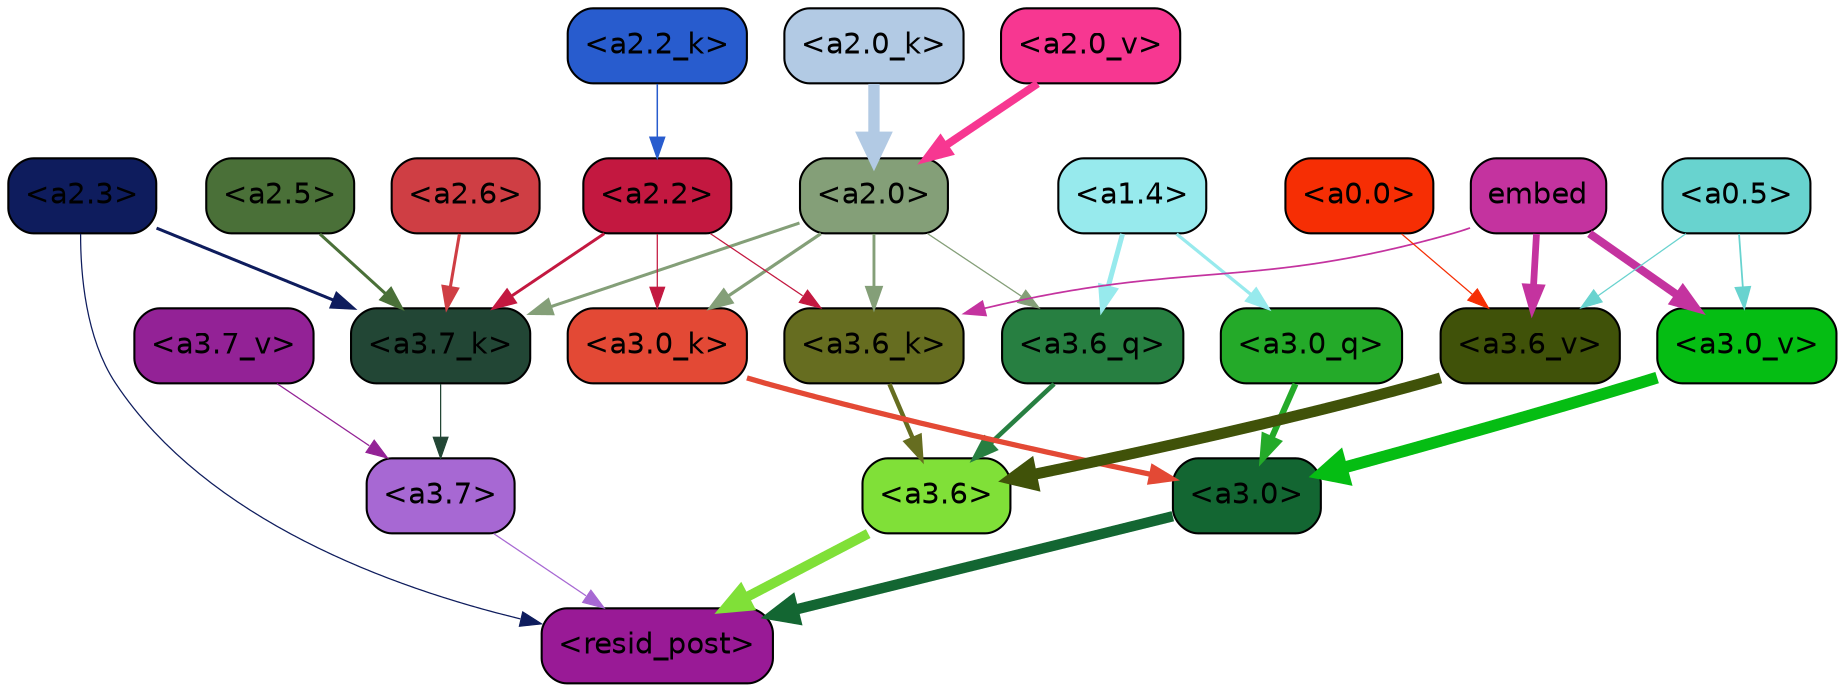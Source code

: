 strict digraph "" {
	graph [bgcolor=transparent,
		layout=dot,
		overlap=false,
		splines=true
	];
	"<a3.7>"	[color=black,
		fillcolor="#a768d3",
		fontname=Helvetica,
		shape=box,
		style="filled, rounded"];
	"<resid_post>"	[color=black,
		fillcolor="#991a96",
		fontname=Helvetica,
		shape=box,
		style="filled, rounded"];
	"<a3.7>" -> "<resid_post>"	[color="#a768d3",
		penwidth=0.6];
	"<a3.6>"	[color=black,
		fillcolor="#80e038",
		fontname=Helvetica,
		shape=box,
		style="filled, rounded"];
	"<a3.6>" -> "<resid_post>"	[color="#80e038",
		penwidth=4.749041676521301];
	"<a3.0>"	[color=black,
		fillcolor="#136632",
		fontname=Helvetica,
		shape=box,
		style="filled, rounded"];
	"<a3.0>" -> "<resid_post>"	[color="#136632",
		penwidth=5.004215121269226];
	"<a2.3>"	[color=black,
		fillcolor="#0e1c5d",
		fontname=Helvetica,
		shape=box,
		style="filled, rounded"];
	"<a2.3>" -> "<resid_post>"	[color="#0e1c5d",
		penwidth=0.6];
	"<a3.7_k>"	[color=black,
		fillcolor="#224635",
		fontname=Helvetica,
		shape=box,
		style="filled, rounded"];
	"<a2.3>" -> "<a3.7_k>"	[color="#0e1c5d",
		penwidth=1.4559586644172668];
	"<a3.6_q>"	[color=black,
		fillcolor="#277f41",
		fontname=Helvetica,
		shape=box,
		style="filled, rounded"];
	"<a3.6_q>" -> "<a3.6>"	[color="#277f41",
		penwidth=2.199681341648102];
	"<a3.0_q>"	[color=black,
		fillcolor="#24aa29",
		fontname=Helvetica,
		shape=box,
		style="filled, rounded"];
	"<a3.0_q>" -> "<a3.0>"	[color="#24aa29",
		penwidth=2.9459195733070374];
	"<a3.7_k>" -> "<a3.7>"	[color="#224635",
		penwidth=0.6];
	"<a3.6_k>"	[color=black,
		fillcolor="#666d20",
		fontname=Helvetica,
		shape=box,
		style="filled, rounded"];
	"<a3.6_k>" -> "<a3.6>"	[color="#666d20",
		penwidth=2.13908451795578];
	"<a3.0_k>"	[color=black,
		fillcolor="#e34935",
		fontname=Helvetica,
		shape=box,
		style="filled, rounded"];
	"<a3.0_k>" -> "<a3.0>"	[color="#e34935",
		penwidth=2.520303964614868];
	"<a3.7_v>"	[color=black,
		fillcolor="#932296",
		fontname=Helvetica,
		shape=box,
		style="filled, rounded"];
	"<a3.7_v>" -> "<a3.7>"	[color="#932296",
		penwidth=0.6];
	"<a3.6_v>"	[color=black,
		fillcolor="#405209",
		fontname=Helvetica,
		shape=box,
		style="filled, rounded"];
	"<a3.6_v>" -> "<a3.6>"	[color="#405209",
		penwidth=5.297133803367615];
	"<a3.0_v>"	[color=black,
		fillcolor="#05bd13",
		fontname=Helvetica,
		shape=box,
		style="filled, rounded"];
	"<a3.0_v>" -> "<a3.0>"	[color="#05bd13",
		penwidth=5.680712580680847];
	"<a2.0>"	[color=black,
		fillcolor="#849f78",
		fontname=Helvetica,
		shape=box,
		style="filled, rounded"];
	"<a2.0>" -> "<a3.6_q>"	[color="#849f78",
		penwidth=0.6];
	"<a2.0>" -> "<a3.7_k>"	[color="#849f78",
		penwidth=1.4582423567771912];
	"<a2.0>" -> "<a3.6_k>"	[color="#849f78",
		penwidth=1.3792681694030762];
	"<a2.0>" -> "<a3.0_k>"	[color="#849f78",
		penwidth=1.5433646440505981];
	"<a1.4>"	[color=black,
		fillcolor="#97eaed",
		fontname=Helvetica,
		shape=box,
		style="filled, rounded"];
	"<a1.4>" -> "<a3.6_q>"	[color="#97eaed",
		penwidth=2.407962203025818];
	"<a1.4>" -> "<a3.0_q>"	[color="#97eaed",
		penwidth=1.5490156412124634];
	"<a2.6>"	[color=black,
		fillcolor="#cf3e44",
		fontname=Helvetica,
		shape=box,
		style="filled, rounded"];
	"<a2.6>" -> "<a3.7_k>"	[color="#cf3e44",
		penwidth=1.468173325061798];
	"<a2.5>"	[color=black,
		fillcolor="#4a7038",
		fontname=Helvetica,
		shape=box,
		style="filled, rounded"];
	"<a2.5>" -> "<a3.7_k>"	[color="#4a7038",
		penwidth=1.457568109035492];
	"<a2.2>"	[color=black,
		fillcolor="#c31840",
		fontname=Helvetica,
		shape=box,
		style="filled, rounded"];
	"<a2.2>" -> "<a3.7_k>"	[color="#c31840",
		penwidth=1.4199435114860535];
	"<a2.2>" -> "<a3.6_k>"	[color="#c31840",
		penwidth=0.6];
	"<a2.2>" -> "<a3.0_k>"	[color="#c31840",
		penwidth=0.6];
	embed	[color=black,
		fillcolor="#c4339f",
		fontname=Helvetica,
		shape=box,
		style="filled, rounded"];
	embed -> "<a3.6_k>"	[color="#c4339f",
		penwidth=0.8273519277572632];
	embed -> "<a3.6_v>"	[color="#c4339f",
		penwidth=3.2414157912135124];
	embed -> "<a3.0_v>"	[color="#c4339f",
		penwidth=3.929257571697235];
	"<a0.5>"	[color=black,
		fillcolor="#68d3cf",
		fontname=Helvetica,
		shape=box,
		style="filled, rounded"];
	"<a0.5>" -> "<a3.6_v>"	[color="#68d3cf",
		penwidth=0.6];
	"<a0.5>" -> "<a3.0_v>"	[color="#68d3cf",
		penwidth=0.8535017371177673];
	"<a0.0>"	[color=black,
		fillcolor="#f62e04",
		fontname=Helvetica,
		shape=box,
		style="filled, rounded"];
	"<a0.0>" -> "<a3.6_v>"	[color="#f62e04",
		penwidth=0.6];
	"<a2.2_k>"	[color=black,
		fillcolor="#285cce",
		fontname=Helvetica,
		shape=box,
		style="filled, rounded"];
	"<a2.2_k>" -> "<a2.2>"	[color="#285cce",
		penwidth=0.7200896441936493];
	"<a2.0_k>"	[color=black,
		fillcolor="#b2cae4",
		fontname=Helvetica,
		shape=box,
		style="filled, rounded"];
	"<a2.0_k>" -> "<a2.0>"	[color="#b2cae4",
		penwidth=5.423068851232529];
	"<a2.0_v>"	[color=black,
		fillcolor="#f73791",
		fontname=Helvetica,
		shape=box,
		style="filled, rounded"];
	"<a2.0_v>" -> "<a2.0>"	[color="#f73791",
		penwidth=3.7890332341194153];
}
